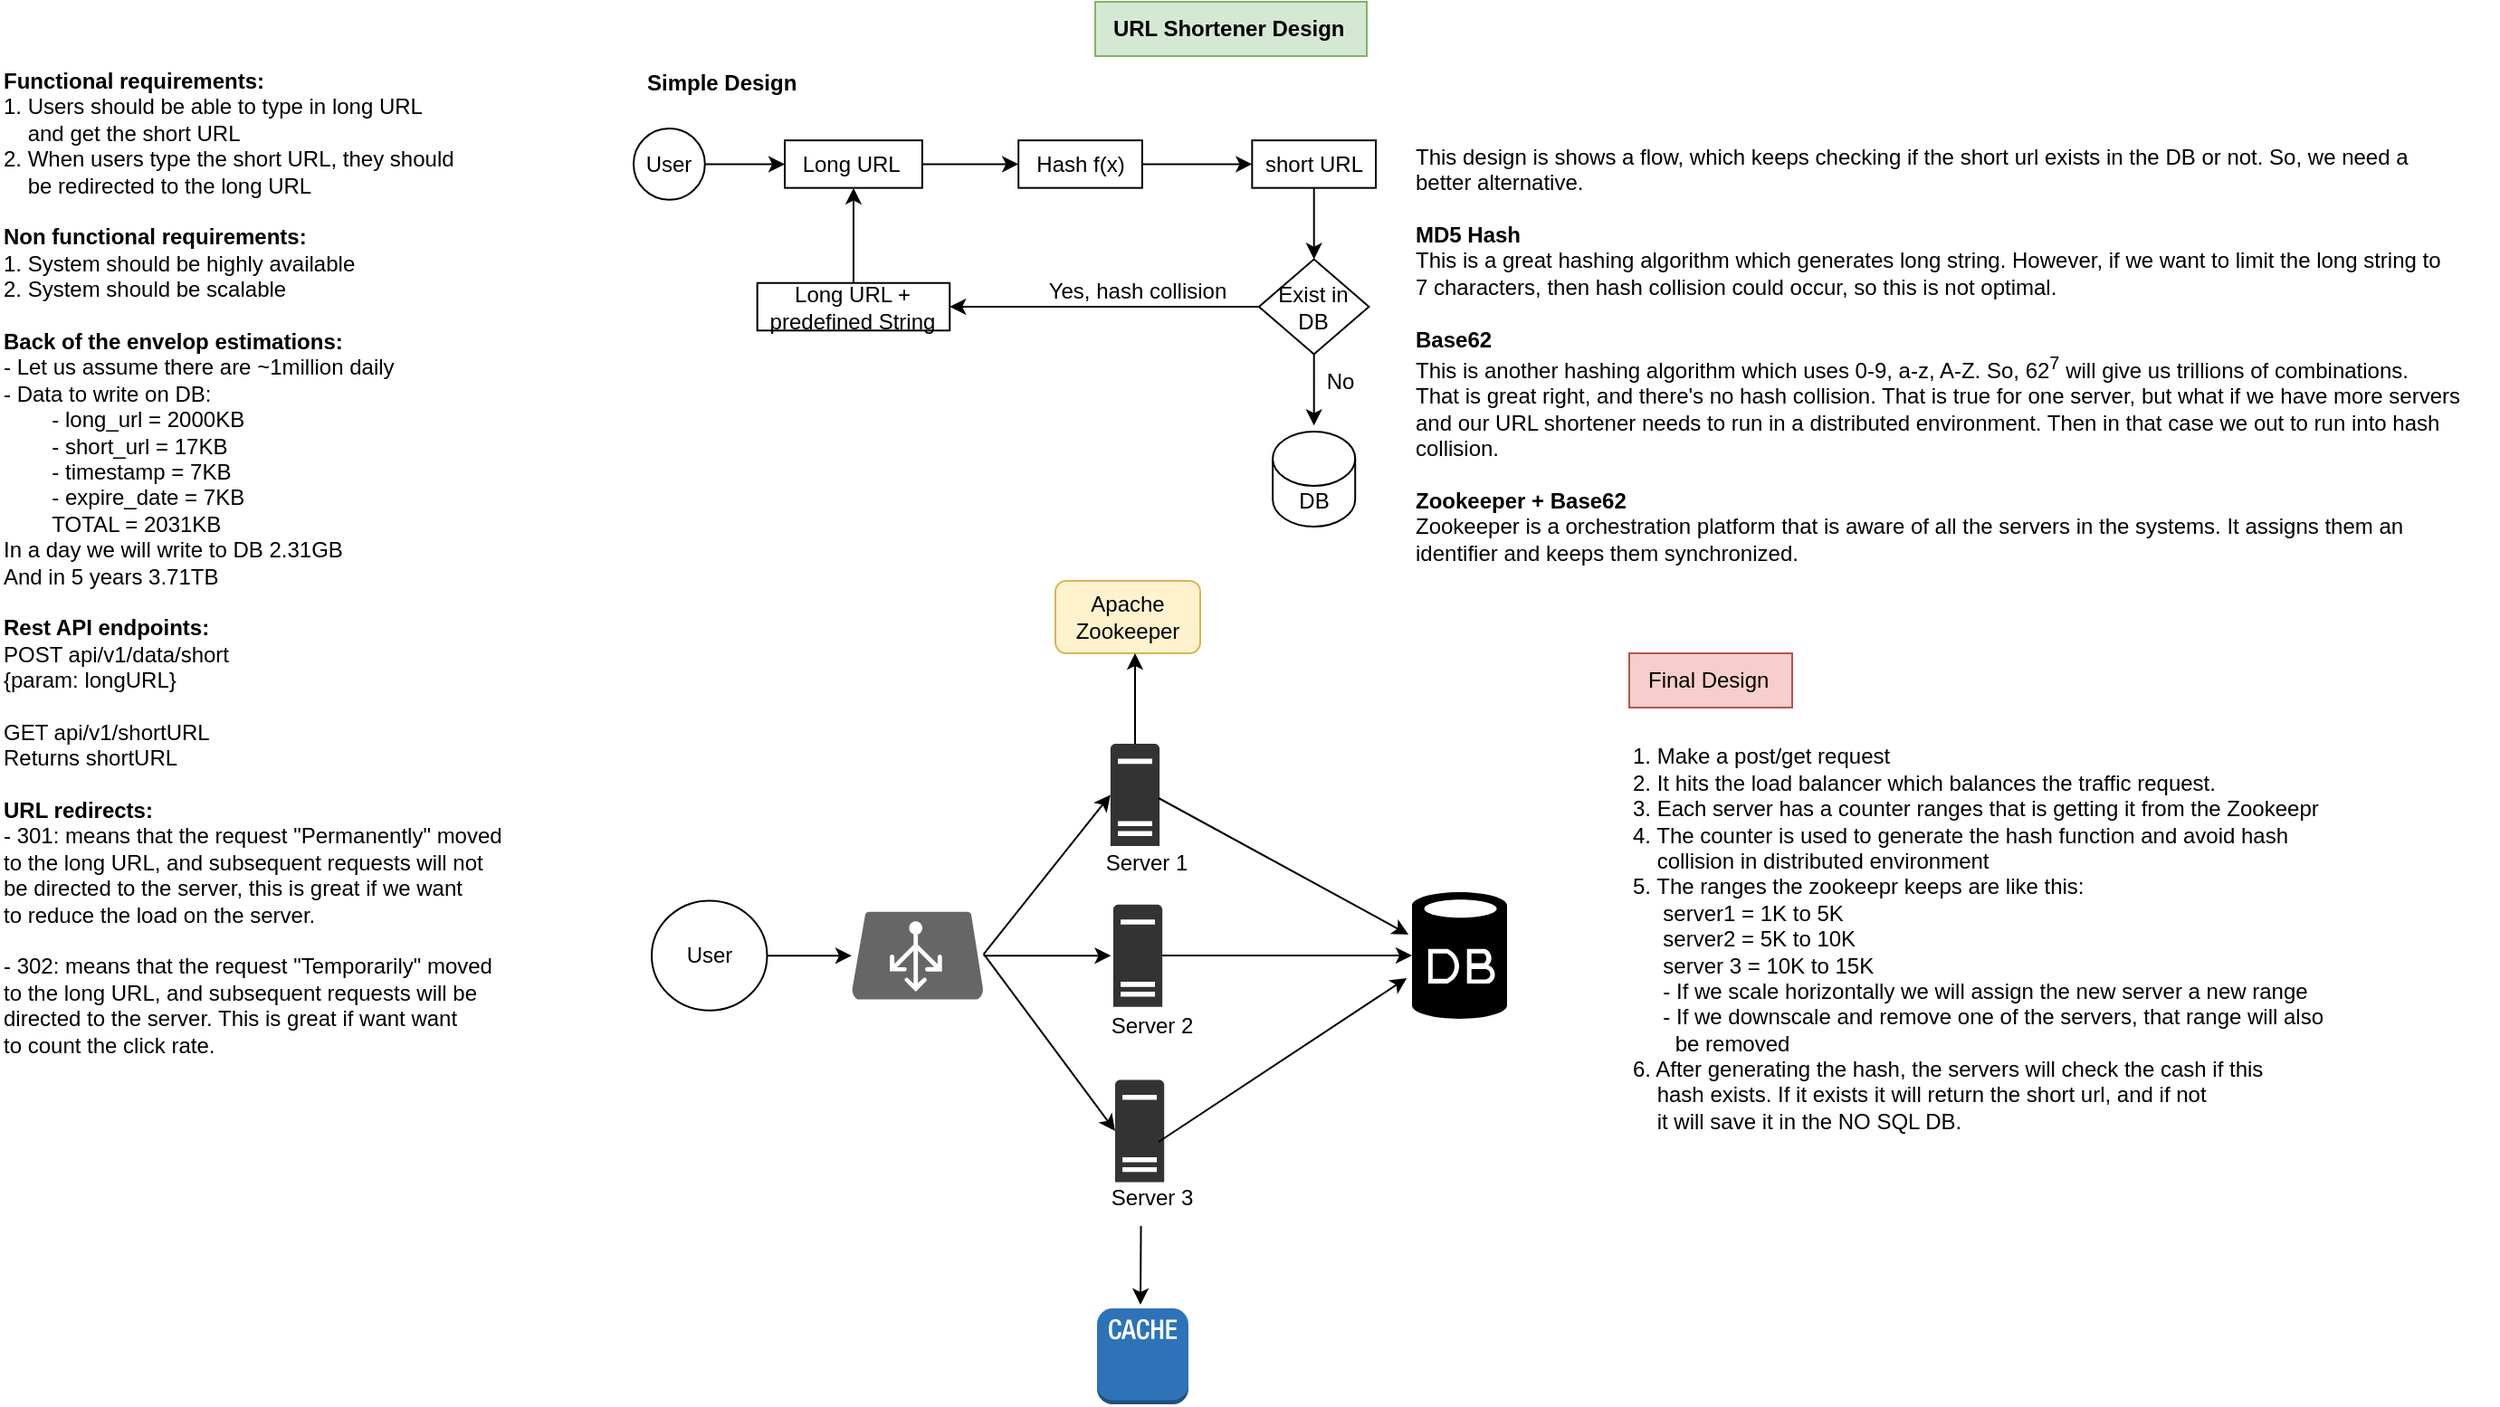 <mxfile version="24.0.7" type="github">
  <diagram name="Page-1" id="xqmIYhamiF0OtrNimTFZ">
    <mxGraphModel dx="1436" dy="844" grid="1" gridSize="10" guides="1" tooltips="1" connect="1" arrows="1" fold="1" page="1" pageScale="1" pageWidth="1400" pageHeight="850" math="0" shadow="0">
      <root>
        <mxCell id="0" />
        <mxCell id="1" parent="0" />
        <mxCell id="D8E2CTbFaj1OvaGnPzrJ-1" value="URL Shortener Design&amp;nbsp;" style="text;html=1;align=center;verticalAlign=middle;resizable=0;points=[];autosize=1;strokeColor=#82b366;fillColor=#d5e8d4;fontStyle=1" vertex="1" parent="1">
          <mxGeometry x="625" y="20" width="150" height="30" as="geometry" />
        </mxCell>
        <mxCell id="D8E2CTbFaj1OvaGnPzrJ-2" value="&lt;b&gt;Functional requirements:&amp;nbsp;&lt;/b&gt;&lt;div&gt;1. Users should be able to type in long URL&amp;nbsp;&lt;/div&gt;&lt;div&gt;&amp;nbsp; &amp;nbsp; and get the short URL&amp;nbsp;&lt;/div&gt;&lt;div&gt;2. When users type the short URL, they should&lt;/div&gt;&lt;div&gt;&amp;nbsp; &amp;nbsp; be redirected to the long URL&amp;nbsp;&lt;/div&gt;&lt;div&gt;&lt;br&gt;&lt;/div&gt;&lt;div&gt;&lt;b&gt;Non functional requirements:&amp;nbsp;&lt;/b&gt;&lt;/div&gt;&lt;div&gt;1. System should be highly available&amp;nbsp;&lt;/div&gt;&lt;div&gt;2. System should be scalable&amp;nbsp;&lt;/div&gt;&lt;div&gt;&lt;br&gt;&lt;/div&gt;&lt;div&gt;&lt;b&gt;Back of the envelop estimations:&amp;nbsp;&lt;/b&gt;&lt;/div&gt;&lt;div&gt;- Let us assume there are ~1million daily&lt;/div&gt;&lt;div&gt;&lt;span style=&quot;background-color: initial;&quot;&gt;- Data to write on DB:&amp;nbsp;&lt;/span&gt;&lt;br&gt;&lt;/div&gt;&lt;div&gt;&lt;span style=&quot;background-color: initial;&quot;&gt;&lt;span style=&quot;white-space: pre;&quot;&gt;&#x9;&lt;/span&gt;- long_url = 2000KB&lt;/span&gt;&lt;/div&gt;&lt;div&gt;&lt;span style=&quot;white-space: pre;&quot;&gt;&#x9;&lt;/span&gt;- short_url = 17KB&lt;br&gt;&lt;span style=&quot;white-space: pre;&quot;&gt;&#x9;&lt;/span&gt;- timestamp = 7KB&lt;br&gt;&lt;/div&gt;&lt;div&gt;&lt;span style=&quot;white-space: pre;&quot;&gt;&#x9;&lt;/span&gt;- expire_date = 7KB&lt;/div&gt;&lt;div&gt;&lt;span style=&quot;white-space: pre;&quot;&gt;&#x9;&lt;/span&gt;TOTAL = 2031KB&amp;nbsp;&lt;/div&gt;&lt;div&gt;In a day we will write to DB 2.31GB&lt;/div&gt;&lt;div&gt;And in 5 years 3.71TB&amp;nbsp;&lt;/div&gt;&lt;div&gt;&lt;br&gt;&lt;/div&gt;&lt;div&gt;&lt;b&gt;Rest API endpoints:&amp;nbsp;&amp;nbsp;&lt;/b&gt;&amp;nbsp;&lt;br&gt;&lt;/div&gt;&lt;div&gt;POST api/v1/data/short&lt;/div&gt;&lt;div&gt;{param: longURL}&lt;/div&gt;&lt;div&gt;&lt;br&gt;&lt;/div&gt;&lt;div&gt;GET api/v1/shortURL&lt;/div&gt;&lt;div&gt;Returns shortURL&amp;nbsp;&lt;/div&gt;&lt;div&gt;&lt;br&gt;&lt;/div&gt;&lt;div&gt;&lt;b&gt;URL redirects:&amp;nbsp;&lt;/b&gt;&lt;/div&gt;&lt;div&gt;- 301: means that the request &quot;Permanently&quot; moved&lt;/div&gt;&lt;div&gt;to the long URL, and subsequent requests will not&lt;/div&gt;&lt;div&gt;be directed to the server, this is great if we want&amp;nbsp;&lt;/div&gt;&lt;div&gt;to reduce the load on the server.&amp;nbsp;&lt;/div&gt;&lt;div&gt;&lt;br&gt;&lt;/div&gt;&lt;div&gt;- 302: means that the request &quot;Temporarily&quot; moved&amp;nbsp;&lt;/div&gt;&lt;div&gt;to the long URL, and subsequent requests will be&lt;/div&gt;&lt;div&gt;directed to the server. This is great if want want&amp;nbsp;&lt;/div&gt;&lt;div&gt;to count the click rate.&amp;nbsp;&amp;nbsp;&lt;/div&gt;" style="text;html=1;align=left;verticalAlign=middle;resizable=0;points=[];autosize=1;strokeColor=none;fillColor=none;" vertex="1" parent="1">
          <mxGeometry x="20" y="50" width="300" height="560" as="geometry" />
        </mxCell>
        <mxCell id="D8E2CTbFaj1OvaGnPzrJ-3" value="Simple Design&amp;nbsp;" style="text;html=1;align=center;verticalAlign=middle;resizable=0;points=[];autosize=1;strokeColor=none;fillColor=none;fontStyle=1" vertex="1" parent="1">
          <mxGeometry x="370" y="50" width="100" height="30" as="geometry" />
        </mxCell>
        <mxCell id="D8E2CTbFaj1OvaGnPzrJ-24" value="This design is shows a flow, which keeps checking if the short url exists in the DB or not. So, we need a&amp;nbsp;&lt;div&gt;better alternative.&amp;nbsp;&lt;br&gt;&lt;div&gt;&lt;br&gt;&lt;/div&gt;&lt;/div&gt;&lt;div&gt;&lt;b&gt;MD5 Hash&lt;/b&gt;&lt;/div&gt;&lt;div&gt;This is a great hashing algorithm which generates long string. However, if we want to limit the long string to&amp;nbsp;&lt;/div&gt;&lt;div&gt;7 characters, then hash collision could occur, so this is not optimal.&lt;/div&gt;&lt;div&gt;&lt;br&gt;&lt;/div&gt;&lt;div&gt;&lt;b&gt;Base62&lt;/b&gt;&lt;/div&gt;&lt;div&gt;This is another hashing algorithm which uses 0-9, a-z, A-Z. So, 62&lt;sup&gt;7&lt;/sup&gt; will give us trillions of combinations.&lt;/div&gt;&lt;div&gt;That is great right, and there&#39;s no hash collision. That is true for one server, but what if we have more servers&lt;/div&gt;&lt;div&gt;and our URL shortener needs to run in a distributed environment. Then in that case we out to run into hash&lt;/div&gt;&lt;div&gt;collision.&lt;/div&gt;&lt;div&gt;&lt;br&gt;&lt;/div&gt;&lt;div&gt;&lt;b&gt;Zookeeper + Base62&lt;/b&gt;&lt;/div&gt;&lt;div&gt;Zookeeper is a orchestration platform that is aware of all the servers in the systems. It assigns them an&amp;nbsp;&lt;/div&gt;&lt;div&gt;identifier and keeps them synchronized.&amp;nbsp;&lt;/div&gt;" style="text;html=1;align=left;verticalAlign=middle;resizable=0;points=[];autosize=1;strokeColor=none;fillColor=none;" vertex="1" parent="1">
          <mxGeometry x="800" y="90" width="600" height="250" as="geometry" />
        </mxCell>
        <mxCell id="D8E2CTbFaj1OvaGnPzrJ-25" value="" style="group" vertex="1" connectable="0" parent="1">
          <mxGeometry x="370" y="90" width="410.0" height="220" as="geometry" />
        </mxCell>
        <mxCell id="D8E2CTbFaj1OvaGnPzrJ-6" value="" style="edgeStyle=orthogonalEdgeStyle;orthogonalLoop=1;jettySize=auto;html=1;" edge="1" parent="D8E2CTbFaj1OvaGnPzrJ-25" source="D8E2CTbFaj1OvaGnPzrJ-4" target="D8E2CTbFaj1OvaGnPzrJ-5">
          <mxGeometry relative="1" as="geometry" />
        </mxCell>
        <mxCell id="D8E2CTbFaj1OvaGnPzrJ-4" value="User" style="ellipse;whiteSpace=wrap;html=1;aspect=fixed;" vertex="1" parent="D8E2CTbFaj1OvaGnPzrJ-25">
          <mxGeometry width="39.403" height="39.403" as="geometry" />
        </mxCell>
        <mxCell id="D8E2CTbFaj1OvaGnPzrJ-8" value="" style="edgeStyle=orthogonalEdgeStyle;orthogonalLoop=1;jettySize=auto;html=1;" edge="1" parent="D8E2CTbFaj1OvaGnPzrJ-25" source="D8E2CTbFaj1OvaGnPzrJ-5" target="D8E2CTbFaj1OvaGnPzrJ-7">
          <mxGeometry relative="1" as="geometry" />
        </mxCell>
        <mxCell id="D8E2CTbFaj1OvaGnPzrJ-5" value="Long URL&amp;nbsp;" style="whiteSpace=wrap;html=1;" vertex="1" parent="D8E2CTbFaj1OvaGnPzrJ-25">
          <mxGeometry x="83.519" y="6.567" width="75.926" height="26.269" as="geometry" />
        </mxCell>
        <mxCell id="D8E2CTbFaj1OvaGnPzrJ-10" value="" style="edgeStyle=orthogonalEdgeStyle;orthogonalLoop=1;jettySize=auto;html=1;" edge="1" parent="D8E2CTbFaj1OvaGnPzrJ-25" source="D8E2CTbFaj1OvaGnPzrJ-7" target="D8E2CTbFaj1OvaGnPzrJ-9">
          <mxGeometry relative="1" as="geometry" />
        </mxCell>
        <mxCell id="D8E2CTbFaj1OvaGnPzrJ-7" value="Hash f(x)" style="whiteSpace=wrap;html=1;" vertex="1" parent="D8E2CTbFaj1OvaGnPzrJ-25">
          <mxGeometry x="212.593" y="6.567" width="68.333" height="26.269" as="geometry" />
        </mxCell>
        <mxCell id="D8E2CTbFaj1OvaGnPzrJ-12" value="" style="edgeStyle=orthogonalEdgeStyle;orthogonalLoop=1;jettySize=auto;html=1;" edge="1" parent="D8E2CTbFaj1OvaGnPzrJ-25" source="D8E2CTbFaj1OvaGnPzrJ-9" target="D8E2CTbFaj1OvaGnPzrJ-11">
          <mxGeometry relative="1" as="geometry" />
        </mxCell>
        <mxCell id="D8E2CTbFaj1OvaGnPzrJ-9" value="short URL" style="whiteSpace=wrap;html=1;" vertex="1" parent="D8E2CTbFaj1OvaGnPzrJ-25">
          <mxGeometry x="341.667" y="6.567" width="68.333" height="26.269" as="geometry" />
        </mxCell>
        <mxCell id="D8E2CTbFaj1OvaGnPzrJ-14" value="" style="edgeStyle=orthogonalEdgeStyle;orthogonalLoop=1;jettySize=auto;html=1;" edge="1" parent="D8E2CTbFaj1OvaGnPzrJ-25" source="D8E2CTbFaj1OvaGnPzrJ-11">
          <mxGeometry relative="1" as="geometry">
            <mxPoint x="375.833" y="164.179" as="targetPoint" />
          </mxGeometry>
        </mxCell>
        <mxCell id="D8E2CTbFaj1OvaGnPzrJ-18" value="" style="edgeStyle=orthogonalEdgeStyle;orthogonalLoop=1;jettySize=auto;html=1;entryX=1;entryY=0.5;entryDx=0;entryDy=0;" edge="1" parent="D8E2CTbFaj1OvaGnPzrJ-25" source="D8E2CTbFaj1OvaGnPzrJ-11" target="D8E2CTbFaj1OvaGnPzrJ-20">
          <mxGeometry relative="1" as="geometry">
            <mxPoint x="284.722" y="98.507" as="targetPoint" />
          </mxGeometry>
        </mxCell>
        <mxCell id="D8E2CTbFaj1OvaGnPzrJ-11" value="Exist in&lt;div&gt;DB&lt;/div&gt;" style="rhombus;whiteSpace=wrap;html=1;" vertex="1" parent="D8E2CTbFaj1OvaGnPzrJ-25">
          <mxGeometry x="345.463" y="72.239" width="60.741" height="52.537" as="geometry" />
        </mxCell>
        <mxCell id="D8E2CTbFaj1OvaGnPzrJ-15" value="DB" style="shape=cylinder3;whiteSpace=wrap;html=1;boundedLbl=1;backgroundOutline=1;size=15;" vertex="1" parent="D8E2CTbFaj1OvaGnPzrJ-25">
          <mxGeometry x="353.056" y="167.463" width="45.556" height="52.537" as="geometry" />
        </mxCell>
        <mxCell id="D8E2CTbFaj1OvaGnPzrJ-16" value="No" style="text;html=1;align=center;verticalAlign=middle;resizable=0;points=[];autosize=1;strokeColor=none;fillColor=none;" vertex="1" parent="D8E2CTbFaj1OvaGnPzrJ-25">
          <mxGeometry x="370.0" y="124.777" width="40" height="30" as="geometry" />
        </mxCell>
        <mxCell id="D8E2CTbFaj1OvaGnPzrJ-21" value="" style="edgeStyle=orthogonalEdgeStyle;orthogonalLoop=1;jettySize=auto;html=1;" edge="1" parent="D8E2CTbFaj1OvaGnPzrJ-25" source="D8E2CTbFaj1OvaGnPzrJ-20" target="D8E2CTbFaj1OvaGnPzrJ-5">
          <mxGeometry relative="1" as="geometry" />
        </mxCell>
        <mxCell id="D8E2CTbFaj1OvaGnPzrJ-20" value="Long URL + predefined String" style="whiteSpace=wrap;html=1;" vertex="1" parent="D8E2CTbFaj1OvaGnPzrJ-25">
          <mxGeometry x="68.333" y="85.373" width="106.296" height="26.269" as="geometry" />
        </mxCell>
        <mxCell id="D8E2CTbFaj1OvaGnPzrJ-22" value="Yes, hash collision" style="text;html=1;align=center;verticalAlign=middle;resizable=0;points=[];autosize=1;strokeColor=none;fillColor=none;" vertex="1" parent="D8E2CTbFaj1OvaGnPzrJ-25">
          <mxGeometry x="218.148" y="74.806" width="120" height="30" as="geometry" />
        </mxCell>
        <mxCell id="D8E2CTbFaj1OvaGnPzrJ-45" value="Apache&lt;div&gt;Zookeeper&lt;/div&gt;" style="rounded=1;whiteSpace=wrap;html=1;fillColor=#fff2cc;strokeColor=#d6b656;" vertex="1" parent="1">
          <mxGeometry x="603" y="340" width="80" height="40" as="geometry" />
        </mxCell>
        <mxCell id="D8E2CTbFaj1OvaGnPzrJ-46" value="" style="group" vertex="1" connectable="0" parent="1">
          <mxGeometry x="380" y="430" width="300" height="260" as="geometry" />
        </mxCell>
        <mxCell id="D8E2CTbFaj1OvaGnPzrJ-28" value="" style="edgeStyle=orthogonalEdgeStyle;orthogonalLoop=1;jettySize=auto;html=1;" edge="1" parent="D8E2CTbFaj1OvaGnPzrJ-46" source="D8E2CTbFaj1OvaGnPzrJ-26">
          <mxGeometry relative="1" as="geometry">
            <mxPoint x="110.482" y="117.081" as="targetPoint" />
          </mxGeometry>
        </mxCell>
        <mxCell id="D8E2CTbFaj1OvaGnPzrJ-26" value="User" style="ellipse;whiteSpace=wrap;html=1;" vertex="1" parent="D8E2CTbFaj1OvaGnPzrJ-46">
          <mxGeometry y="86.801" width="63.739" height="60.559" as="geometry" />
        </mxCell>
        <mxCell id="D8E2CTbFaj1OvaGnPzrJ-32" value="" style="edgeStyle=orthogonalEdgeStyle;orthogonalLoop=1;jettySize=auto;html=1;" edge="1" parent="D8E2CTbFaj1OvaGnPzrJ-46" source="D8E2CTbFaj1OvaGnPzrJ-30">
          <mxGeometry relative="1" as="geometry">
            <mxPoint x="253.738" y="117.081" as="targetPoint" />
          </mxGeometry>
        </mxCell>
        <mxCell id="D8E2CTbFaj1OvaGnPzrJ-30" value="" style="verticalLabelPosition=bottom;html=1;verticalAlign=top;align=center;strokeColor=none;fillColor=#666666;shape=mxgraph.azure.azure_load_balancer;" vertex="1" parent="D8E2CTbFaj1OvaGnPzrJ-46">
          <mxGeometry x="110.482" y="92.857" width="72.841" height="48.447" as="geometry" />
        </mxCell>
        <mxCell id="D8E2CTbFaj1OvaGnPzrJ-36" value="" style="group" vertex="1" connectable="0" parent="D8E2CTbFaj1OvaGnPzrJ-46">
          <mxGeometry x="240.51" y="88.82" width="59.49" height="76.708" as="geometry" />
        </mxCell>
        <mxCell id="D8E2CTbFaj1OvaGnPzrJ-34" value="" style="sketch=0;aspect=fixed;pointerEvents=1;shadow=0;dashed=0;html=1;strokeColor=none;labelPosition=center;verticalLabelPosition=bottom;verticalAlign=top;align=center;fillColor=#333333;shape=mxgraph.mscae.enterprise.server_generic" vertex="1" parent="D8E2CTbFaj1OvaGnPzrJ-36">
          <mxGeometry x="14.448" width="27.13" height="56.522" as="geometry" />
        </mxCell>
        <mxCell id="D8E2CTbFaj1OvaGnPzrJ-35" value="Server 2" style="text;html=1;align=center;verticalAlign=middle;resizable=0;points=[];autosize=1;strokeColor=none;fillColor=none;" vertex="1" parent="D8E2CTbFaj1OvaGnPzrJ-36">
          <mxGeometry y="52.484" width="70" height="30" as="geometry" />
        </mxCell>
        <mxCell id="D8E2CTbFaj1OvaGnPzrJ-39" value="Server 1" style="text;html=1;align=center;verticalAlign=middle;resizable=0;points=[];autosize=1;strokeColor=none;fillColor=none;" vertex="1" parent="D8E2CTbFaj1OvaGnPzrJ-46">
          <mxGeometry x="237.96" y="50.87" width="70" height="30" as="geometry" />
        </mxCell>
        <mxCell id="D8E2CTbFaj1OvaGnPzrJ-38" value="" style="sketch=0;aspect=fixed;pointerEvents=1;shadow=0;dashed=0;html=1;strokeColor=none;labelPosition=center;verticalLabelPosition=bottom;verticalAlign=top;align=center;fillColor=#333333;shape=mxgraph.mscae.enterprise.server_generic" vertex="1" parent="D8E2CTbFaj1OvaGnPzrJ-46">
          <mxGeometry x="253.428" width="27.13" height="56.522" as="geometry" />
        </mxCell>
        <mxCell id="D8E2CTbFaj1OvaGnPzrJ-41" value="" style="sketch=0;aspect=fixed;pointerEvents=1;shadow=0;dashed=0;html=1;strokeColor=none;labelPosition=center;verticalLabelPosition=bottom;verticalAlign=top;align=center;fillColor=#333333;shape=mxgraph.mscae.enterprise.server_generic" vertex="1" parent="D8E2CTbFaj1OvaGnPzrJ-46">
          <mxGeometry x="255.977" y="185.714" width="27.13" height="56.522" as="geometry" />
        </mxCell>
        <mxCell id="D8E2CTbFaj1OvaGnPzrJ-42" value="Server 3" style="text;html=1;align=center;verticalAlign=middle;resizable=0;points=[];autosize=1;strokeColor=none;fillColor=none;" vertex="1" parent="D8E2CTbFaj1OvaGnPzrJ-46">
          <mxGeometry x="240.51" y="235.776" width="70" height="30" as="geometry" />
        </mxCell>
        <mxCell id="D8E2CTbFaj1OvaGnPzrJ-43" value="" style="endArrow=classic;html=1;entryX=0;entryY=0.5;entryDx=0;entryDy=0;entryPerimeter=0;" edge="1" parent="D8E2CTbFaj1OvaGnPzrJ-46" target="D8E2CTbFaj1OvaGnPzrJ-38">
          <mxGeometry width="50" height="50" relative="1" as="geometry">
            <mxPoint x="183.323" y="116.273" as="sourcePoint" />
            <mxPoint x="225.816" y="75.901" as="targetPoint" />
          </mxGeometry>
        </mxCell>
        <mxCell id="D8E2CTbFaj1OvaGnPzrJ-44" value="" style="endArrow=classic;html=1;entryX=0;entryY=0.5;entryDx=0;entryDy=0;entryPerimeter=0;" edge="1" parent="D8E2CTbFaj1OvaGnPzrJ-46" target="D8E2CTbFaj1OvaGnPzrJ-41">
          <mxGeometry width="50" height="50" relative="1" as="geometry">
            <mxPoint x="183.493" y="116.273" as="sourcePoint" />
            <mxPoint x="253.428" y="28.261" as="targetPoint" />
          </mxGeometry>
        </mxCell>
        <mxCell id="D8E2CTbFaj1OvaGnPzrJ-51" value="" style="endArrow=classic;html=1;exitX=0.5;exitY=0;exitDx=0;exitDy=0;exitPerimeter=0;" edge="1" parent="1" source="D8E2CTbFaj1OvaGnPzrJ-38">
          <mxGeometry width="50" height="50" relative="1" as="geometry">
            <mxPoint x="570" y="450" as="sourcePoint" />
            <mxPoint x="647" y="380" as="targetPoint" />
          </mxGeometry>
        </mxCell>
        <mxCell id="D8E2CTbFaj1OvaGnPzrJ-52" value="" style="outlineConnect=0;dashed=0;verticalLabelPosition=bottom;verticalAlign=top;align=center;html=1;shape=mxgraph.aws3.cache_node;fillColor=#2E73B8;gradientColor=none;" vertex="1" parent="1">
          <mxGeometry x="626" y="742" width="50.48" height="53" as="geometry" />
        </mxCell>
        <mxCell id="D8E2CTbFaj1OvaGnPzrJ-54" value="" style="endArrow=classic;html=1;exitX=0.425;exitY=1.022;exitDx=0;exitDy=0;exitPerimeter=0;" edge="1" parent="1" source="D8E2CTbFaj1OvaGnPzrJ-42">
          <mxGeometry width="50" height="50" relative="1" as="geometry">
            <mxPoint x="705" y="710" as="sourcePoint" />
            <mxPoint x="650" y="740" as="targetPoint" />
          </mxGeometry>
        </mxCell>
        <mxCell id="D8E2CTbFaj1OvaGnPzrJ-62" value="" style="edgeStyle=orthogonalEdgeStyle;orthogonalLoop=1;jettySize=auto;html=1;entryX=0;entryY=0.5;entryDx=0;entryDy=0;entryPerimeter=0;" edge="1" parent="1" source="D8E2CTbFaj1OvaGnPzrJ-34" target="D8E2CTbFaj1OvaGnPzrJ-65">
          <mxGeometry relative="1" as="geometry">
            <mxPoint x="742.088" y="547.081" as="targetPoint" />
          </mxGeometry>
        </mxCell>
        <mxCell id="D8E2CTbFaj1OvaGnPzrJ-65" value="" style="verticalLabelPosition=bottom;html=1;verticalAlign=top;align=center;strokeColor=none;fillColor=#000000;shape=mxgraph.azure.database;" vertex="1" parent="1">
          <mxGeometry x="800" y="512" width="52.5" height="70" as="geometry" />
        </mxCell>
        <mxCell id="D8E2CTbFaj1OvaGnPzrJ-66" value="" style="endArrow=classic;html=1;entryX=-0.036;entryY=0.335;entryDx=0;entryDy=0;entryPerimeter=0;" edge="1" parent="1" target="D8E2CTbFaj1OvaGnPzrJ-65">
          <mxGeometry width="50" height="50" relative="1" as="geometry">
            <mxPoint x="660" y="460" as="sourcePoint" />
            <mxPoint x="710" y="410" as="targetPoint" />
          </mxGeometry>
        </mxCell>
        <mxCell id="D8E2CTbFaj1OvaGnPzrJ-67" value="" style="endArrow=classic;html=1;entryX=-0.055;entryY=0.678;entryDx=0;entryDy=0;entryPerimeter=0;" edge="1" parent="1" target="D8E2CTbFaj1OvaGnPzrJ-65">
          <mxGeometry width="50" height="50" relative="1" as="geometry">
            <mxPoint x="660" y="650" as="sourcePoint" />
            <mxPoint x="710" y="600" as="targetPoint" />
          </mxGeometry>
        </mxCell>
        <mxCell id="D8E2CTbFaj1OvaGnPzrJ-68" value="Final Design&amp;nbsp;" style="text;html=1;align=center;verticalAlign=middle;resizable=0;points=[];autosize=1;strokeColor=#b85450;fillColor=#f8cecc;" vertex="1" parent="1">
          <mxGeometry x="920" y="380" width="90" height="30" as="geometry" />
        </mxCell>
        <mxCell id="D8E2CTbFaj1OvaGnPzrJ-69" value="1. Make a post/get request&amp;nbsp;&lt;div&gt;2. It hits the load balancer which balances the traffic request.&lt;/div&gt;&lt;div&gt;3. Each server has a counter ranges that is getting it from the Zookeepr&lt;/div&gt;&lt;div&gt;4. The counter is used to generate the hash function and avoid hash&lt;/div&gt;&lt;div&gt;&amp;nbsp; &amp;nbsp; collision in distributed environment&amp;nbsp;&lt;/div&gt;&lt;div&gt;5. The ranges the zookeepr keeps are like this:&amp;nbsp;&lt;/div&gt;&lt;div&gt;&amp;nbsp; &amp;nbsp; &amp;nbsp;server1 = 1K to 5K&amp;nbsp;&lt;/div&gt;&lt;div&gt;&amp;nbsp; &amp;nbsp; &amp;nbsp;server2 = 5K to 10K&lt;/div&gt;&lt;div&gt;&amp;nbsp; &amp;nbsp; &amp;nbsp;server 3 = 10K to 15K&amp;nbsp;&lt;/div&gt;&lt;div&gt;&amp;nbsp; &amp;nbsp; &amp;nbsp;- If we scale horizontally we will assign the new server a new range&lt;/div&gt;&lt;div&gt;&amp;nbsp; &amp;nbsp; &amp;nbsp;- If we downscale and remove one of the servers, that range will also&lt;/div&gt;&lt;div&gt;&amp;nbsp; &amp;nbsp; &amp;nbsp; &amp;nbsp;be removed&amp;nbsp;&lt;/div&gt;&lt;div&gt;6. After generating the hash, the servers will check the cash if this&amp;nbsp;&lt;/div&gt;&lt;div&gt;&amp;nbsp; &amp;nbsp; hash exists. If it exists it will return the short url, and if not&lt;/div&gt;&lt;div&gt;&amp;nbsp; &amp;nbsp; it will save it in the NO SQL DB.&amp;nbsp;&lt;/div&gt;&lt;div&gt;&lt;br&gt;&lt;/div&gt;" style="text;html=1;align=left;verticalAlign=middle;resizable=0;points=[];autosize=1;strokeColor=none;fillColor=none;" vertex="1" parent="1">
          <mxGeometry x="920" y="425" width="400" height="240" as="geometry" />
        </mxCell>
      </root>
    </mxGraphModel>
  </diagram>
</mxfile>
